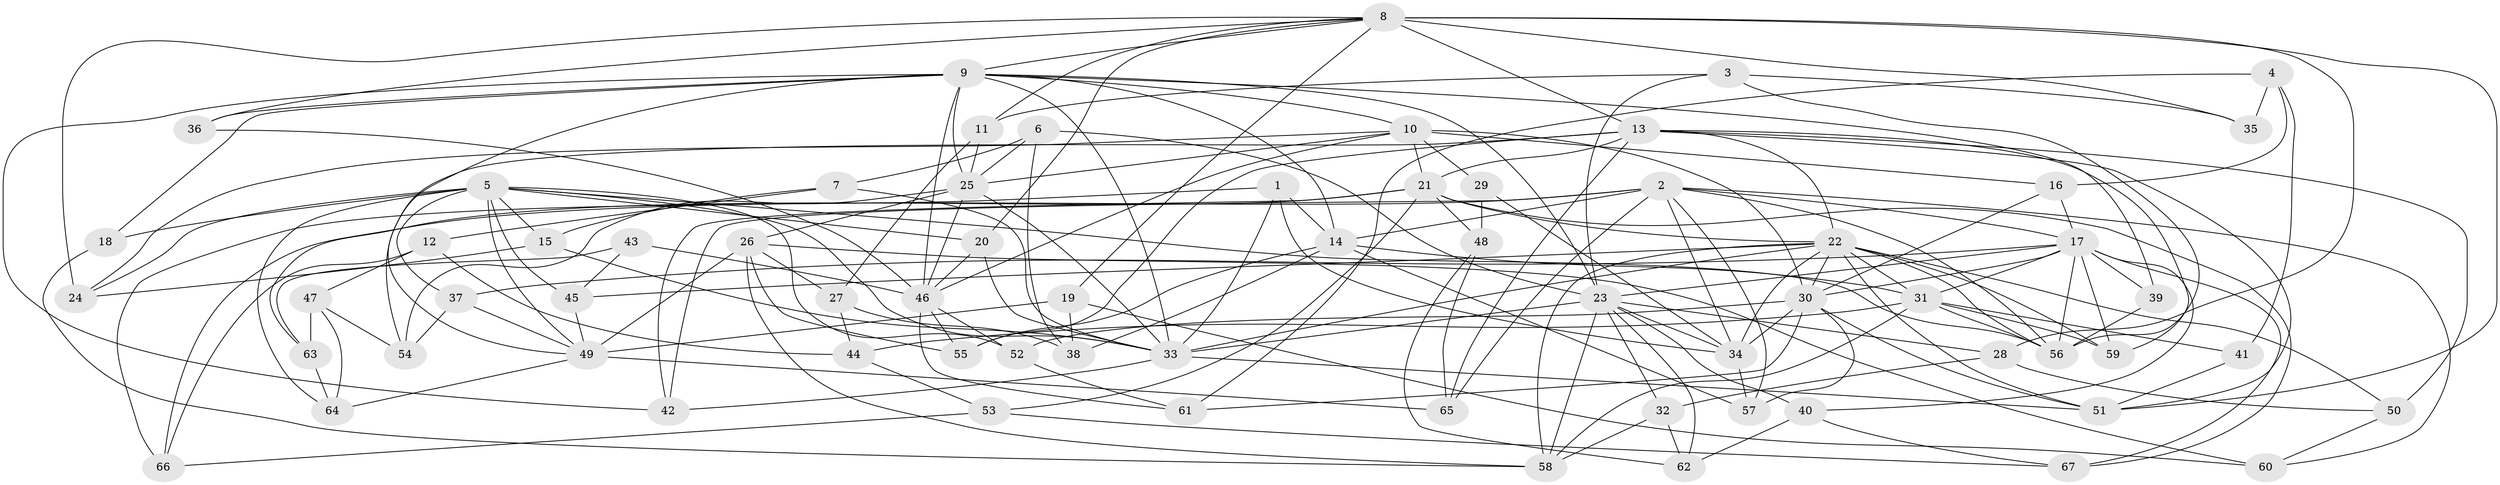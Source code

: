 // original degree distribution, {4: 1.0}
// Generated by graph-tools (version 1.1) at 2025/38/03/09/25 02:38:05]
// undirected, 67 vertices, 183 edges
graph export_dot {
graph [start="1"]
  node [color=gray90,style=filled];
  1;
  2;
  3;
  4;
  5;
  6;
  7;
  8;
  9;
  10;
  11;
  12;
  13;
  14;
  15;
  16;
  17;
  18;
  19;
  20;
  21;
  22;
  23;
  24;
  25;
  26;
  27;
  28;
  29;
  30;
  31;
  32;
  33;
  34;
  35;
  36;
  37;
  38;
  39;
  40;
  41;
  42;
  43;
  44;
  45;
  46;
  47;
  48;
  49;
  50;
  51;
  52;
  53;
  54;
  55;
  56;
  57;
  58;
  59;
  60;
  61;
  62;
  63;
  64;
  65;
  66;
  67;
  1 -- 14 [weight=1.0];
  1 -- 33 [weight=1.0];
  1 -- 34 [weight=1.0];
  1 -- 66 [weight=1.0];
  2 -- 14 [weight=2.0];
  2 -- 17 [weight=1.0];
  2 -- 34 [weight=1.0];
  2 -- 42 [weight=1.0];
  2 -- 56 [weight=1.0];
  2 -- 57 [weight=1.0];
  2 -- 60 [weight=1.0];
  2 -- 65 [weight=1.0];
  2 -- 66 [weight=1.0];
  3 -- 11 [weight=1.0];
  3 -- 23 [weight=1.0];
  3 -- 35 [weight=1.0];
  3 -- 56 [weight=1.0];
  4 -- 16 [weight=1.0];
  4 -- 35 [weight=1.0];
  4 -- 41 [weight=1.0];
  4 -- 61 [weight=1.0];
  5 -- 15 [weight=1.0];
  5 -- 18 [weight=2.0];
  5 -- 20 [weight=1.0];
  5 -- 24 [weight=1.0];
  5 -- 33 [weight=1.0];
  5 -- 37 [weight=1.0];
  5 -- 45 [weight=1.0];
  5 -- 49 [weight=1.0];
  5 -- 52 [weight=1.0];
  5 -- 56 [weight=1.0];
  5 -- 64 [weight=1.0];
  6 -- 7 [weight=1.0];
  6 -- 23 [weight=1.0];
  6 -- 25 [weight=1.0];
  6 -- 38 [weight=1.0];
  7 -- 12 [weight=1.0];
  7 -- 15 [weight=1.0];
  7 -- 33 [weight=1.0];
  8 -- 9 [weight=1.0];
  8 -- 11 [weight=1.0];
  8 -- 13 [weight=2.0];
  8 -- 19 [weight=1.0];
  8 -- 20 [weight=1.0];
  8 -- 24 [weight=1.0];
  8 -- 28 [weight=1.0];
  8 -- 35 [weight=2.0];
  8 -- 36 [weight=1.0];
  8 -- 51 [weight=1.0];
  9 -- 10 [weight=1.0];
  9 -- 14 [weight=1.0];
  9 -- 18 [weight=1.0];
  9 -- 23 [weight=1.0];
  9 -- 25 [weight=1.0];
  9 -- 33 [weight=1.0];
  9 -- 36 [weight=1.0];
  9 -- 39 [weight=1.0];
  9 -- 42 [weight=1.0];
  9 -- 46 [weight=1.0];
  9 -- 49 [weight=1.0];
  10 -- 16 [weight=1.0];
  10 -- 21 [weight=1.0];
  10 -- 24 [weight=1.0];
  10 -- 25 [weight=1.0];
  10 -- 29 [weight=2.0];
  10 -- 30 [weight=1.0];
  10 -- 46 [weight=2.0];
  11 -- 25 [weight=1.0];
  11 -- 27 [weight=1.0];
  12 -- 44 [weight=1.0];
  12 -- 47 [weight=1.0];
  12 -- 66 [weight=1.0];
  13 -- 21 [weight=1.0];
  13 -- 22 [weight=1.0];
  13 -- 50 [weight=1.0];
  13 -- 51 [weight=1.0];
  13 -- 54 [weight=1.0];
  13 -- 55 [weight=1.0];
  13 -- 59 [weight=1.0];
  13 -- 65 [weight=1.0];
  14 -- 31 [weight=1.0];
  14 -- 38 [weight=1.0];
  14 -- 55 [weight=1.0];
  14 -- 57 [weight=1.0];
  15 -- 24 [weight=1.0];
  15 -- 33 [weight=1.0];
  16 -- 17 [weight=1.0];
  16 -- 30 [weight=1.0];
  17 -- 23 [weight=1.0];
  17 -- 30 [weight=1.0];
  17 -- 31 [weight=2.0];
  17 -- 37 [weight=1.0];
  17 -- 39 [weight=1.0];
  17 -- 40 [weight=1.0];
  17 -- 56 [weight=1.0];
  17 -- 59 [weight=1.0];
  17 -- 67 [weight=1.0];
  18 -- 58 [weight=1.0];
  19 -- 38 [weight=1.0];
  19 -- 49 [weight=1.0];
  19 -- 60 [weight=1.0];
  20 -- 33 [weight=1.0];
  20 -- 46 [weight=1.0];
  21 -- 22 [weight=1.0];
  21 -- 42 [weight=1.0];
  21 -- 48 [weight=1.0];
  21 -- 53 [weight=1.0];
  21 -- 63 [weight=1.0];
  21 -- 67 [weight=1.0];
  22 -- 30 [weight=1.0];
  22 -- 31 [weight=1.0];
  22 -- 33 [weight=1.0];
  22 -- 34 [weight=1.0];
  22 -- 45 [weight=1.0];
  22 -- 50 [weight=1.0];
  22 -- 51 [weight=1.0];
  22 -- 56 [weight=1.0];
  22 -- 58 [weight=1.0];
  22 -- 59 [weight=1.0];
  23 -- 28 [weight=1.0];
  23 -- 32 [weight=1.0];
  23 -- 33 [weight=2.0];
  23 -- 34 [weight=1.0];
  23 -- 40 [weight=1.0];
  23 -- 58 [weight=1.0];
  23 -- 62 [weight=1.0];
  25 -- 26 [weight=1.0];
  25 -- 33 [weight=1.0];
  25 -- 46 [weight=1.0];
  25 -- 54 [weight=1.0];
  26 -- 27 [weight=1.0];
  26 -- 49 [weight=3.0];
  26 -- 55 [weight=1.0];
  26 -- 58 [weight=1.0];
  26 -- 60 [weight=1.0];
  27 -- 38 [weight=1.0];
  27 -- 44 [weight=1.0];
  28 -- 32 [weight=1.0];
  28 -- 50 [weight=1.0];
  29 -- 34 [weight=1.0];
  29 -- 48 [weight=1.0];
  30 -- 34 [weight=2.0];
  30 -- 51 [weight=1.0];
  30 -- 52 [weight=1.0];
  30 -- 57 [weight=1.0];
  30 -- 61 [weight=1.0];
  31 -- 41 [weight=2.0];
  31 -- 44 [weight=1.0];
  31 -- 56 [weight=1.0];
  31 -- 58 [weight=1.0];
  31 -- 59 [weight=1.0];
  32 -- 58 [weight=1.0];
  32 -- 62 [weight=1.0];
  33 -- 42 [weight=1.0];
  33 -- 51 [weight=1.0];
  34 -- 57 [weight=1.0];
  36 -- 46 [weight=2.0];
  37 -- 49 [weight=1.0];
  37 -- 54 [weight=1.0];
  39 -- 56 [weight=2.0];
  40 -- 62 [weight=1.0];
  40 -- 67 [weight=1.0];
  41 -- 51 [weight=1.0];
  43 -- 45 [weight=1.0];
  43 -- 46 [weight=2.0];
  43 -- 63 [weight=1.0];
  44 -- 53 [weight=1.0];
  45 -- 49 [weight=1.0];
  46 -- 52 [weight=1.0];
  46 -- 55 [weight=1.0];
  46 -- 61 [weight=1.0];
  47 -- 54 [weight=1.0];
  47 -- 63 [weight=1.0];
  47 -- 64 [weight=1.0];
  48 -- 62 [weight=1.0];
  48 -- 65 [weight=1.0];
  49 -- 64 [weight=1.0];
  49 -- 65 [weight=1.0];
  50 -- 60 [weight=1.0];
  52 -- 61 [weight=1.0];
  53 -- 66 [weight=1.0];
  53 -- 67 [weight=1.0];
  63 -- 64 [weight=1.0];
}
